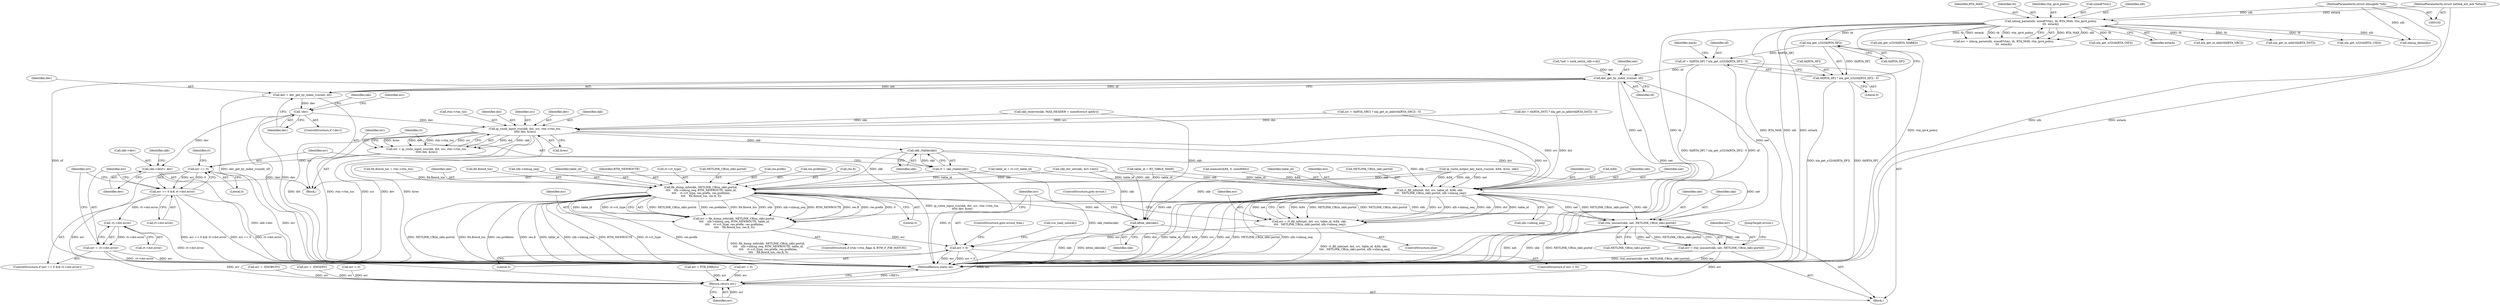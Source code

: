 digraph "0_linux_bc3aae2bbac46dd894c89db5d5e98f7f0ef9e205@array" {
"1000205" [label="(Call,nla_get_u32(tb[RTA_IIF]))"];
"1000141" [label="(Call,nlmsg_parse(nlh, sizeof(*rtm), tb, RTA_MAX, rtm_ipv4_policy,\n\t\t\t  extack))"];
"1000104" [label="(MethodParameterIn,struct nlmsghdr *nlh)"];
"1000105" [label="(MethodParameterIn,struct netlink_ext_ack *extack)"];
"1000199" [label="(Call,iif = tb[RTA_IIF] ? nla_get_u32(tb[RTA_IIF]) : 0)"];
"1000317" [label="(Call,dev_get_by_index_rcu(net, iif))"];
"1000315" [label="(Call,dev = dev_get_by_index_rcu(net, iif))"];
"1000321" [label="(Call,!dev)"];
"1000335" [label="(Call,skb->dev\t= dev)"];
"1000347" [label="(Call,ip_route_input_rcu(skb, dst, src, rtm->rtm_tos,\n\t\t\t\t\t dev, &res))"];
"1000345" [label="(Call,err = ip_route_input_rcu(skb, dst, src, rtm->rtm_tos,\n\t\t\t\t\t dev, &res))"];
"1000363" [label="(Call,err == 0)"];
"1000362" [label="(Call,err == 0 && rt->dst.error)"];
"1000373" [label="(Call,-rt->dst.error)"];
"1000371" [label="(Call,err = -rt->dst.error)"];
"1000501" [label="(Return,return err;)"];
"1000359" [label="(Call,skb_rtable(skb))"];
"1000357" [label="(Call,rt = skb_rtable(skb))"];
"1000440" [label="(Call,fib_dump_info(skb, NETLINK_CB(in_skb).portid,\n \t\t\t\t    nlh->nlmsg_seq, RTM_NEWROUTE, table_id,\n \t\t\t\t    rt->rt_type, res.prefix, res.prefixlen,\n \t\t\t\t    fl4.flowi4_tos, res.fi, 0))"];
"1000438" [label="(Call,err = fib_dump_info(skb, NETLINK_CB(in_skb).portid,\n \t\t\t\t    nlh->nlmsg_seq, RTM_NEWROUTE, table_id,\n \t\t\t\t    rt->rt_type, res.prefix, res.prefixlen,\n \t\t\t\t    fl4.flowi4_tos, res.fi, 0))"];
"1000486" [label="(Call,err < 0)"];
"1000493" [label="(Call,rtnl_unicast(skb, net, NETLINK_CB(in_skb).portid))"];
"1000491" [label="(Call,err = rtnl_unicast(skb, net, NETLINK_CB(in_skb).portid))"];
"1000505" [label="(Call,kfree_skb(skb))"];
"1000470" [label="(Call,rt_fill_info(net, dst, src, table_id, &fl4, skb,\n \t\t\t\t   NETLINK_CB(in_skb).portid, nlh->nlmsg_seq))"];
"1000468" [label="(Call,err = rt_fill_info(net, dst, src, table_id, &fl4, skb,\n \t\t\t\t   NETLINK_CB(in_skb).portid, nlh->nlmsg_seq))"];
"1000201" [label="(Call,tb[RTA_IIF] ? nla_get_u32(tb[RTA_IIF]) : 0)"];
"1000408" [label="(Identifier,err)"];
"1000200" [label="(Identifier,iif)"];
"1000339" [label="(Identifier,dev)"];
"1000322" [label="(Identifier,dev)"];
"1000342" [label="(Identifier,skb)"];
"1000177" [label="(Call,src = tb[RTA_SRC] ? nla_get_in_addr(tb[RTA_SRC]) : 0)"];
"1000450" [label="(Identifier,table_id)"];
"1000362" [label="(Call,err == 0 && rt->dst.error)"];
"1000319" [label="(Identifier,iif)"];
"1000383" [label="(Call,ip_route_output_key_hash_rcu(net, &fl4, &res, skb))"];
"1000469" [label="(Identifier,err)"];
"1000331" [label="(Identifier,skb)"];
"1000507" [label="(ControlStructure,goto errout;)"];
"1000449" [label="(Identifier,RTM_NEWROUTE)"];
"1000439" [label="(Identifier,err)"];
"1000147" [label="(Identifier,RTA_MAX)"];
"1000318" [label="(Identifier,net)"];
"1000488" [label="(Literal,0)"];
"1000336" [label="(Call,skb->dev)"];
"1000168" [label="(Call,err = -ENOBUFS)"];
"1000108" [label="(Call,*net = sock_net(in_skb->sk))"];
"1000360" [label="(Identifier,skb)"];
"1000157" [label="(Call,nlmsg_data(nlh))"];
"1000361" [label="(ControlStructure,if (err == 0 && rt->dst.error))"];
"1000451" [label="(Call,rt->rt_type)"];
"1000325" [label="(Identifier,err)"];
"1000473" [label="(Identifier,src)"];
"1000324" [label="(Call,err = -ENODEV)"];
"1000496" [label="(Call,NETLINK_CB(in_skb).portid)"];
"1000493" [label="(Call,rtnl_unicast(skb, net, NETLINK_CB(in_skb).portid))"];
"1000475" [label="(Call,&fl4)"];
"1000442" [label="(Call,NETLINK_CB(in_skb).portid)"];
"1000216" [label="(Call,nla_get_u32(tb[RTA_MARK]))"];
"1000365" [label="(Literal,0)"];
"1000477" [label="(Identifier,skb)"];
"1000506" [label="(Identifier,skb)"];
"1000368" [label="(Identifier,rt)"];
"1000104" [label="(MethodParameterIn,struct nlmsghdr *nlh)"];
"1000494" [label="(Identifier,skb)"];
"1000438" [label="(Call,err = fib_dump_info(skb, NETLINK_CB(in_skb).portid,\n \t\t\t\t    nlh->nlmsg_seq, RTM_NEWROUTE, table_id,\n \t\t\t\t    rt->rt_type, res.prefix, res.prefixlen,\n \t\t\t\t    fl4.flowi4_tos, res.fi, 0))"];
"1000201" [label="(Call,tb[RTA_IIF] ? nla_get_u32(tb[RTA_IIF]) : 0)"];
"1000492" [label="(Identifier,err)"];
"1000467" [label="(ControlStructure,else)"];
"1000489" [label="(ControlStructure,goto errout_free;)"];
"1000501" [label="(Return,return err;)"];
"1000350" [label="(Identifier,src)"];
"1000373" [label="(Call,-rt->dst.error)"];
"1000490" [label="(Call,rcu_read_unlock())"];
"1000146" [label="(Identifier,tb)"];
"1000139" [label="(Call,err = nlmsg_parse(nlh, sizeof(*rtm), tb, RTA_MAX, rtm_ipv4_policy,\n\t\t\t  extack))"];
"1000106" [label="(Block,)"];
"1000346" [label="(Identifier,err)"];
"1000432" [label="(ControlStructure,if (rtm->rtm_flags & RTM_F_FIB_MATCH))"];
"1000202" [label="(Call,tb[RTA_IIF])"];
"1000295" [label="(Call,nla_get_u32(tb[RTA_OIF]))"];
"1000209" [label="(Literal,0)"];
"1000320" [label="(ControlStructure,if (!dev))"];
"1000149" [label="(Identifier,extack)"];
"1000470" [label="(Call,rt_fill_info(net, dst, src, table_id, &fl4, skb,\n \t\t\t\t   NETLINK_CB(in_skb).portid, nlh->nlmsg_seq))"];
"1000487" [label="(Identifier,err)"];
"1000345" [label="(Call,err = ip_route_input_rcu(skb, dst, src, rtm->rtm_tos,\n\t\t\t\t\t dev, &res))"];
"1000335" [label="(Call,skb->dev\t= dev)"];
"1000468" [label="(Call,err = rt_fill_info(net, dst, src, table_id, &fl4, skb,\n \t\t\t\t   NETLINK_CB(in_skb).portid, nlh->nlmsg_seq))"];
"1000471" [label="(Identifier,net)"];
"1000206" [label="(Call,tb[RTA_IIF])"];
"1000358" [label="(Identifier,rt)"];
"1000372" [label="(Identifier,err)"];
"1000183" [label="(Call,nla_get_in_addr(tb[RTA_SRC]))"];
"1000211" [label="(Identifier,mark)"];
"1000264" [label="(Call,memset(&fl4, 0, sizeof(fl4)))"];
"1000105" [label="(MethodParameterIn,struct netlink_ext_ack *extack)"];
"1000486" [label="(Call,err < 0)"];
"1000427" [label="(Call,table_id = rt->rt_table_id)"];
"1000354" [label="(Identifier,dev)"];
"1000258" [label="(Call,skb_reserve(skb, MAX_HEADER + sizeof(struct iphdr)))"];
"1000485" [label="(ControlStructure,if (err < 0))"];
"1000148" [label="(Identifier,rtm_ipv4_policy)"];
"1000502" [label="(Identifier,err)"];
"1000151" [label="(Call,err < 0)"];
"1000401" [label="(Call,skb_dst_set(skb, &rt->dst))"];
"1000482" [label="(Call,nlh->nlmsg_seq)"];
"1000454" [label="(Call,res.prefix)"];
"1000457" [label="(Call,res.prefixlen)"];
"1000460" [label="(Call,fl4.flowi4_tos)"];
"1000474" [label="(Identifier,table_id)"];
"1000199" [label="(Call,iif = tb[RTA_IIF] ? nla_get_u32(tb[RTA_IIF]) : 0)"];
"1000348" [label="(Identifier,skb)"];
"1000364" [label="(Identifier,err)"];
"1000351" [label="(Call,rtm->rtm_tos)"];
"1000357" [label="(Call,rt = skb_rtable(skb))"];
"1000396" [label="(Call,err = PTR_ERR(rt))"];
"1000347" [label="(Call,ip_route_input_rcu(skb, dst, src, rtm->rtm_tos,\n\t\t\t\t\t dev, &res))"];
"1000374" [label="(Call,rt->dst.error)"];
"1000141" [label="(Call,nlmsg_parse(nlh, sizeof(*rtm), tb, RTA_MAX, rtm_ipv4_policy,\n\t\t\t  extack))"];
"1000446" [label="(Call,nlh->nlmsg_seq)"];
"1000472" [label="(Identifier,dst)"];
"1000371" [label="(Call,err = -rt->dst.error)"];
"1000317" [label="(Call,dev_get_by_index_rcu(net, iif))"];
"1000205" [label="(Call,nla_get_u32(tb[RTA_IIF]))"];
"1000194" [label="(Call,nla_get_in_addr(tb[RTA_DST]))"];
"1000359" [label="(Call,skb_rtable(skb))"];
"1000135" [label="(Call,table_id = RT_TABLE_MAIN)"];
"1000463" [label="(Call,res.fi)"];
"1000229" [label="(Call,nla_get_u32(tb[RTA_UID]))"];
"1000143" [label="(Call,sizeof(*rtm))"];
"1000466" [label="(Literal,0)"];
"1000280" [label="(Call,fl4.flowi4_tos = rtm->rtm_tos)"];
"1000500" [label="(JumpTarget,errout:)"];
"1000508" [label="(MethodReturn,static int)"];
"1000441" [label="(Identifier,skb)"];
"1000313" [label="(Block,)"];
"1000495" [label="(Identifier,net)"];
"1000355" [label="(Call,&res)"];
"1000188" [label="(Call,dst = tb[RTA_DST] ? nla_get_in_addr(tb[RTA_DST]) : 0)"];
"1000315" [label="(Call,dev = dev_get_by_index_rcu(net, iif))"];
"1000478" [label="(Call,NETLINK_CB(in_skb).portid)"];
"1000390" [label="(Call,err = 0)"];
"1000349" [label="(Identifier,dst)"];
"1000142" [label="(Identifier,nlh)"];
"1000316" [label="(Identifier,dev)"];
"1000491" [label="(Call,err = rtnl_unicast(skb, net, NETLINK_CB(in_skb).portid))"];
"1000363" [label="(Call,err == 0)"];
"1000440" [label="(Call,fib_dump_info(skb, NETLINK_CB(in_skb).portid,\n \t\t\t\t    nlh->nlmsg_seq, RTM_NEWROUTE, table_id,\n \t\t\t\t    rt->rt_type, res.prefix, res.prefixlen,\n \t\t\t\t    fl4.flowi4_tos, res.fi, 0))"];
"1000505" [label="(Call,kfree_skb(skb))"];
"1000321" [label="(Call,!dev)"];
"1000366" [label="(Call,rt->dst.error)"];
"1000205" -> "1000201"  [label="AST: "];
"1000205" -> "1000206"  [label="CFG: "];
"1000206" -> "1000205"  [label="AST: "];
"1000201" -> "1000205"  [label="CFG: "];
"1000205" -> "1000199"  [label="DDG: tb[RTA_IIF]"];
"1000205" -> "1000201"  [label="DDG: tb[RTA_IIF]"];
"1000141" -> "1000205"  [label="DDG: tb"];
"1000141" -> "1000139"  [label="AST: "];
"1000141" -> "1000149"  [label="CFG: "];
"1000142" -> "1000141"  [label="AST: "];
"1000143" -> "1000141"  [label="AST: "];
"1000146" -> "1000141"  [label="AST: "];
"1000147" -> "1000141"  [label="AST: "];
"1000148" -> "1000141"  [label="AST: "];
"1000149" -> "1000141"  [label="AST: "];
"1000139" -> "1000141"  [label="CFG: "];
"1000141" -> "1000508"  [label="DDG: nlh"];
"1000141" -> "1000508"  [label="DDG: extack"];
"1000141" -> "1000508"  [label="DDG: rtm_ipv4_policy"];
"1000141" -> "1000508"  [label="DDG: tb"];
"1000141" -> "1000508"  [label="DDG: RTA_MAX"];
"1000141" -> "1000139"  [label="DDG: RTA_MAX"];
"1000141" -> "1000139"  [label="DDG: nlh"];
"1000141" -> "1000139"  [label="DDG: extack"];
"1000141" -> "1000139"  [label="DDG: tb"];
"1000141" -> "1000139"  [label="DDG: rtm_ipv4_policy"];
"1000104" -> "1000141"  [label="DDG: nlh"];
"1000105" -> "1000141"  [label="DDG: extack"];
"1000141" -> "1000157"  [label="DDG: nlh"];
"1000141" -> "1000183"  [label="DDG: tb"];
"1000141" -> "1000194"  [label="DDG: tb"];
"1000141" -> "1000216"  [label="DDG: tb"];
"1000141" -> "1000229"  [label="DDG: tb"];
"1000141" -> "1000295"  [label="DDG: tb"];
"1000104" -> "1000102"  [label="AST: "];
"1000104" -> "1000508"  [label="DDG: nlh"];
"1000104" -> "1000157"  [label="DDG: nlh"];
"1000105" -> "1000102"  [label="AST: "];
"1000105" -> "1000508"  [label="DDG: extack"];
"1000199" -> "1000106"  [label="AST: "];
"1000199" -> "1000201"  [label="CFG: "];
"1000200" -> "1000199"  [label="AST: "];
"1000201" -> "1000199"  [label="AST: "];
"1000211" -> "1000199"  [label="CFG: "];
"1000199" -> "1000508"  [label="DDG: tb[RTA_IIF] ? nla_get_u32(tb[RTA_IIF]) : 0"];
"1000199" -> "1000508"  [label="DDG: iif"];
"1000199" -> "1000317"  [label="DDG: iif"];
"1000317" -> "1000315"  [label="AST: "];
"1000317" -> "1000319"  [label="CFG: "];
"1000318" -> "1000317"  [label="AST: "];
"1000319" -> "1000317"  [label="AST: "];
"1000315" -> "1000317"  [label="CFG: "];
"1000317" -> "1000508"  [label="DDG: net"];
"1000317" -> "1000508"  [label="DDG: iif"];
"1000317" -> "1000315"  [label="DDG: net"];
"1000317" -> "1000315"  [label="DDG: iif"];
"1000108" -> "1000317"  [label="DDG: net"];
"1000317" -> "1000470"  [label="DDG: net"];
"1000317" -> "1000493"  [label="DDG: net"];
"1000315" -> "1000313"  [label="AST: "];
"1000316" -> "1000315"  [label="AST: "];
"1000322" -> "1000315"  [label="CFG: "];
"1000315" -> "1000508"  [label="DDG: dev_get_by_index_rcu(net, iif)"];
"1000315" -> "1000321"  [label="DDG: dev"];
"1000321" -> "1000320"  [label="AST: "];
"1000321" -> "1000322"  [label="CFG: "];
"1000322" -> "1000321"  [label="AST: "];
"1000325" -> "1000321"  [label="CFG: "];
"1000331" -> "1000321"  [label="CFG: "];
"1000321" -> "1000508"  [label="DDG: dev"];
"1000321" -> "1000508"  [label="DDG: !dev"];
"1000321" -> "1000335"  [label="DDG: dev"];
"1000321" -> "1000347"  [label="DDG: dev"];
"1000335" -> "1000313"  [label="AST: "];
"1000335" -> "1000339"  [label="CFG: "];
"1000336" -> "1000335"  [label="AST: "];
"1000339" -> "1000335"  [label="AST: "];
"1000342" -> "1000335"  [label="CFG: "];
"1000335" -> "1000508"  [label="DDG: skb->dev"];
"1000347" -> "1000345"  [label="AST: "];
"1000347" -> "1000355"  [label="CFG: "];
"1000348" -> "1000347"  [label="AST: "];
"1000349" -> "1000347"  [label="AST: "];
"1000350" -> "1000347"  [label="AST: "];
"1000351" -> "1000347"  [label="AST: "];
"1000354" -> "1000347"  [label="AST: "];
"1000355" -> "1000347"  [label="AST: "];
"1000345" -> "1000347"  [label="CFG: "];
"1000347" -> "1000508"  [label="DDG: dst"];
"1000347" -> "1000508"  [label="DDG: rtm->rtm_tos"];
"1000347" -> "1000508"  [label="DDG: src"];
"1000347" -> "1000508"  [label="DDG: dev"];
"1000347" -> "1000508"  [label="DDG: &res"];
"1000347" -> "1000345"  [label="DDG: dst"];
"1000347" -> "1000345"  [label="DDG: skb"];
"1000347" -> "1000345"  [label="DDG: &res"];
"1000347" -> "1000345"  [label="DDG: dev"];
"1000347" -> "1000345"  [label="DDG: rtm->rtm_tos"];
"1000347" -> "1000345"  [label="DDG: src"];
"1000258" -> "1000347"  [label="DDG: skb"];
"1000188" -> "1000347"  [label="DDG: dst"];
"1000177" -> "1000347"  [label="DDG: src"];
"1000347" -> "1000359"  [label="DDG: skb"];
"1000347" -> "1000470"  [label="DDG: dst"];
"1000347" -> "1000470"  [label="DDG: src"];
"1000345" -> "1000313"  [label="AST: "];
"1000346" -> "1000345"  [label="AST: "];
"1000358" -> "1000345"  [label="CFG: "];
"1000345" -> "1000508"  [label="DDG: ip_route_input_rcu(skb, dst, src, rtm->rtm_tos,\n\t\t\t\t\t dev, &res)"];
"1000345" -> "1000363"  [label="DDG: err"];
"1000363" -> "1000362"  [label="AST: "];
"1000363" -> "1000365"  [label="CFG: "];
"1000364" -> "1000363"  [label="AST: "];
"1000365" -> "1000363"  [label="AST: "];
"1000368" -> "1000363"  [label="CFG: "];
"1000362" -> "1000363"  [label="CFG: "];
"1000363" -> "1000508"  [label="DDG: err"];
"1000363" -> "1000362"  [label="DDG: err"];
"1000363" -> "1000362"  [label="DDG: 0"];
"1000363" -> "1000501"  [label="DDG: err"];
"1000362" -> "1000361"  [label="AST: "];
"1000362" -> "1000366"  [label="CFG: "];
"1000366" -> "1000362"  [label="AST: "];
"1000372" -> "1000362"  [label="CFG: "];
"1000408" -> "1000362"  [label="CFG: "];
"1000362" -> "1000508"  [label="DDG: rt->dst.error"];
"1000362" -> "1000508"  [label="DDG: err == 0 && rt->dst.error"];
"1000362" -> "1000508"  [label="DDG: err == 0"];
"1000362" -> "1000373"  [label="DDG: rt->dst.error"];
"1000373" -> "1000371"  [label="AST: "];
"1000373" -> "1000374"  [label="CFG: "];
"1000374" -> "1000373"  [label="AST: "];
"1000371" -> "1000373"  [label="CFG: "];
"1000373" -> "1000508"  [label="DDG: rt->dst.error"];
"1000373" -> "1000371"  [label="DDG: rt->dst.error"];
"1000371" -> "1000361"  [label="AST: "];
"1000372" -> "1000371"  [label="AST: "];
"1000408" -> "1000371"  [label="CFG: "];
"1000371" -> "1000508"  [label="DDG: -rt->dst.error"];
"1000371" -> "1000508"  [label="DDG: err"];
"1000371" -> "1000501"  [label="DDG: err"];
"1000501" -> "1000106"  [label="AST: "];
"1000501" -> "1000502"  [label="CFG: "];
"1000502" -> "1000501"  [label="AST: "];
"1000508" -> "1000501"  [label="CFG: "];
"1000501" -> "1000508"  [label="DDG: <RET>"];
"1000502" -> "1000501"  [label="DDG: err"];
"1000396" -> "1000501"  [label="DDG: err"];
"1000168" -> "1000501"  [label="DDG: err"];
"1000151" -> "1000501"  [label="DDG: err"];
"1000324" -> "1000501"  [label="DDG: err"];
"1000486" -> "1000501"  [label="DDG: err"];
"1000390" -> "1000501"  [label="DDG: err"];
"1000491" -> "1000501"  [label="DDG: err"];
"1000359" -> "1000357"  [label="AST: "];
"1000359" -> "1000360"  [label="CFG: "];
"1000360" -> "1000359"  [label="AST: "];
"1000357" -> "1000359"  [label="CFG: "];
"1000359" -> "1000357"  [label="DDG: skb"];
"1000359" -> "1000440"  [label="DDG: skb"];
"1000359" -> "1000470"  [label="DDG: skb"];
"1000359" -> "1000505"  [label="DDG: skb"];
"1000357" -> "1000313"  [label="AST: "];
"1000358" -> "1000357"  [label="AST: "];
"1000364" -> "1000357"  [label="CFG: "];
"1000357" -> "1000508"  [label="DDG: rt"];
"1000357" -> "1000508"  [label="DDG: skb_rtable(skb)"];
"1000440" -> "1000438"  [label="AST: "];
"1000440" -> "1000466"  [label="CFG: "];
"1000441" -> "1000440"  [label="AST: "];
"1000442" -> "1000440"  [label="AST: "];
"1000446" -> "1000440"  [label="AST: "];
"1000449" -> "1000440"  [label="AST: "];
"1000450" -> "1000440"  [label="AST: "];
"1000451" -> "1000440"  [label="AST: "];
"1000454" -> "1000440"  [label="AST: "];
"1000457" -> "1000440"  [label="AST: "];
"1000460" -> "1000440"  [label="AST: "];
"1000463" -> "1000440"  [label="AST: "];
"1000466" -> "1000440"  [label="AST: "];
"1000438" -> "1000440"  [label="CFG: "];
"1000440" -> "1000508"  [label="DDG: NETLINK_CB(in_skb).portid"];
"1000440" -> "1000508"  [label="DDG: fl4.flowi4_tos"];
"1000440" -> "1000508"  [label="DDG: res.prefixlen"];
"1000440" -> "1000508"  [label="DDG: res.fi"];
"1000440" -> "1000508"  [label="DDG: table_id"];
"1000440" -> "1000508"  [label="DDG: nlh->nlmsg_seq"];
"1000440" -> "1000508"  [label="DDG: RTM_NEWROUTE"];
"1000440" -> "1000508"  [label="DDG: rt->rt_type"];
"1000440" -> "1000508"  [label="DDG: res.prefix"];
"1000440" -> "1000438"  [label="DDG: NETLINK_CB(in_skb).portid"];
"1000440" -> "1000438"  [label="DDG: res.prefixlen"];
"1000440" -> "1000438"  [label="DDG: fl4.flowi4_tos"];
"1000440" -> "1000438"  [label="DDG: skb"];
"1000440" -> "1000438"  [label="DDG: nlh->nlmsg_seq"];
"1000440" -> "1000438"  [label="DDG: RTM_NEWROUTE"];
"1000440" -> "1000438"  [label="DDG: res.fi"];
"1000440" -> "1000438"  [label="DDG: res.prefix"];
"1000440" -> "1000438"  [label="DDG: 0"];
"1000440" -> "1000438"  [label="DDG: table_id"];
"1000440" -> "1000438"  [label="DDG: rt->rt_type"];
"1000383" -> "1000440"  [label="DDG: skb"];
"1000401" -> "1000440"  [label="DDG: skb"];
"1000427" -> "1000440"  [label="DDG: table_id"];
"1000135" -> "1000440"  [label="DDG: table_id"];
"1000280" -> "1000440"  [label="DDG: fl4.flowi4_tos"];
"1000440" -> "1000493"  [label="DDG: skb"];
"1000440" -> "1000493"  [label="DDG: NETLINK_CB(in_skb).portid"];
"1000440" -> "1000505"  [label="DDG: skb"];
"1000438" -> "1000432"  [label="AST: "];
"1000439" -> "1000438"  [label="AST: "];
"1000487" -> "1000438"  [label="CFG: "];
"1000438" -> "1000508"  [label="DDG: fib_dump_info(skb, NETLINK_CB(in_skb).portid,\n \t\t\t\t    nlh->nlmsg_seq, RTM_NEWROUTE, table_id,\n \t\t\t\t    rt->rt_type, res.prefix, res.prefixlen,\n \t\t\t\t    fl4.flowi4_tos, res.fi, 0)"];
"1000438" -> "1000486"  [label="DDG: err"];
"1000486" -> "1000485"  [label="AST: "];
"1000486" -> "1000488"  [label="CFG: "];
"1000487" -> "1000486"  [label="AST: "];
"1000488" -> "1000486"  [label="AST: "];
"1000489" -> "1000486"  [label="CFG: "];
"1000490" -> "1000486"  [label="CFG: "];
"1000486" -> "1000508"  [label="DDG: err < 0"];
"1000486" -> "1000508"  [label="DDG: err"];
"1000468" -> "1000486"  [label="DDG: err"];
"1000493" -> "1000491"  [label="AST: "];
"1000493" -> "1000496"  [label="CFG: "];
"1000494" -> "1000493"  [label="AST: "];
"1000495" -> "1000493"  [label="AST: "];
"1000496" -> "1000493"  [label="AST: "];
"1000491" -> "1000493"  [label="CFG: "];
"1000493" -> "1000508"  [label="DDG: skb"];
"1000493" -> "1000508"  [label="DDG: NETLINK_CB(in_skb).portid"];
"1000493" -> "1000508"  [label="DDG: net"];
"1000493" -> "1000491"  [label="DDG: skb"];
"1000493" -> "1000491"  [label="DDG: net"];
"1000493" -> "1000491"  [label="DDG: NETLINK_CB(in_skb).portid"];
"1000470" -> "1000493"  [label="DDG: skb"];
"1000470" -> "1000493"  [label="DDG: net"];
"1000470" -> "1000493"  [label="DDG: NETLINK_CB(in_skb).portid"];
"1000383" -> "1000493"  [label="DDG: net"];
"1000491" -> "1000106"  [label="AST: "];
"1000492" -> "1000491"  [label="AST: "];
"1000500" -> "1000491"  [label="CFG: "];
"1000491" -> "1000508"  [label="DDG: rtnl_unicast(skb, net, NETLINK_CB(in_skb).portid)"];
"1000491" -> "1000508"  [label="DDG: err"];
"1000505" -> "1000106"  [label="AST: "];
"1000505" -> "1000506"  [label="CFG: "];
"1000506" -> "1000505"  [label="AST: "];
"1000507" -> "1000505"  [label="CFG: "];
"1000505" -> "1000508"  [label="DDG: skb"];
"1000505" -> "1000508"  [label="DDG: kfree_skb(skb)"];
"1000258" -> "1000505"  [label="DDG: skb"];
"1000383" -> "1000505"  [label="DDG: skb"];
"1000401" -> "1000505"  [label="DDG: skb"];
"1000470" -> "1000505"  [label="DDG: skb"];
"1000470" -> "1000468"  [label="AST: "];
"1000470" -> "1000482"  [label="CFG: "];
"1000471" -> "1000470"  [label="AST: "];
"1000472" -> "1000470"  [label="AST: "];
"1000473" -> "1000470"  [label="AST: "];
"1000474" -> "1000470"  [label="AST: "];
"1000475" -> "1000470"  [label="AST: "];
"1000477" -> "1000470"  [label="AST: "];
"1000478" -> "1000470"  [label="AST: "];
"1000482" -> "1000470"  [label="AST: "];
"1000468" -> "1000470"  [label="CFG: "];
"1000470" -> "1000508"  [label="DDG: dst"];
"1000470" -> "1000508"  [label="DDG: table_id"];
"1000470" -> "1000508"  [label="DDG: &fl4"];
"1000470" -> "1000508"  [label="DDG: src"];
"1000470" -> "1000508"  [label="DDG: net"];
"1000470" -> "1000508"  [label="DDG: NETLINK_CB(in_skb).portid"];
"1000470" -> "1000508"  [label="DDG: nlh->nlmsg_seq"];
"1000470" -> "1000468"  [label="DDG: &fl4"];
"1000470" -> "1000468"  [label="DDG: NETLINK_CB(in_skb).portid"];
"1000470" -> "1000468"  [label="DDG: src"];
"1000470" -> "1000468"  [label="DDG: nlh->nlmsg_seq"];
"1000470" -> "1000468"  [label="DDG: skb"];
"1000470" -> "1000468"  [label="DDG: dst"];
"1000470" -> "1000468"  [label="DDG: table_id"];
"1000470" -> "1000468"  [label="DDG: net"];
"1000383" -> "1000470"  [label="DDG: net"];
"1000383" -> "1000470"  [label="DDG: &fl4"];
"1000383" -> "1000470"  [label="DDG: skb"];
"1000188" -> "1000470"  [label="DDG: dst"];
"1000177" -> "1000470"  [label="DDG: src"];
"1000427" -> "1000470"  [label="DDG: table_id"];
"1000135" -> "1000470"  [label="DDG: table_id"];
"1000264" -> "1000470"  [label="DDG: &fl4"];
"1000401" -> "1000470"  [label="DDG: skb"];
"1000468" -> "1000467"  [label="AST: "];
"1000469" -> "1000468"  [label="AST: "];
"1000487" -> "1000468"  [label="CFG: "];
"1000468" -> "1000508"  [label="DDG: rt_fill_info(net, dst, src, table_id, &fl4, skb,\n \t\t\t\t   NETLINK_CB(in_skb).portid, nlh->nlmsg_seq)"];
"1000201" -> "1000209"  [label="CFG: "];
"1000202" -> "1000201"  [label="AST: "];
"1000209" -> "1000201"  [label="AST: "];
"1000201" -> "1000508"  [label="DDG: nla_get_u32(tb[RTA_IIF])"];
"1000201" -> "1000508"  [label="DDG: tb[RTA_IIF]"];
}
